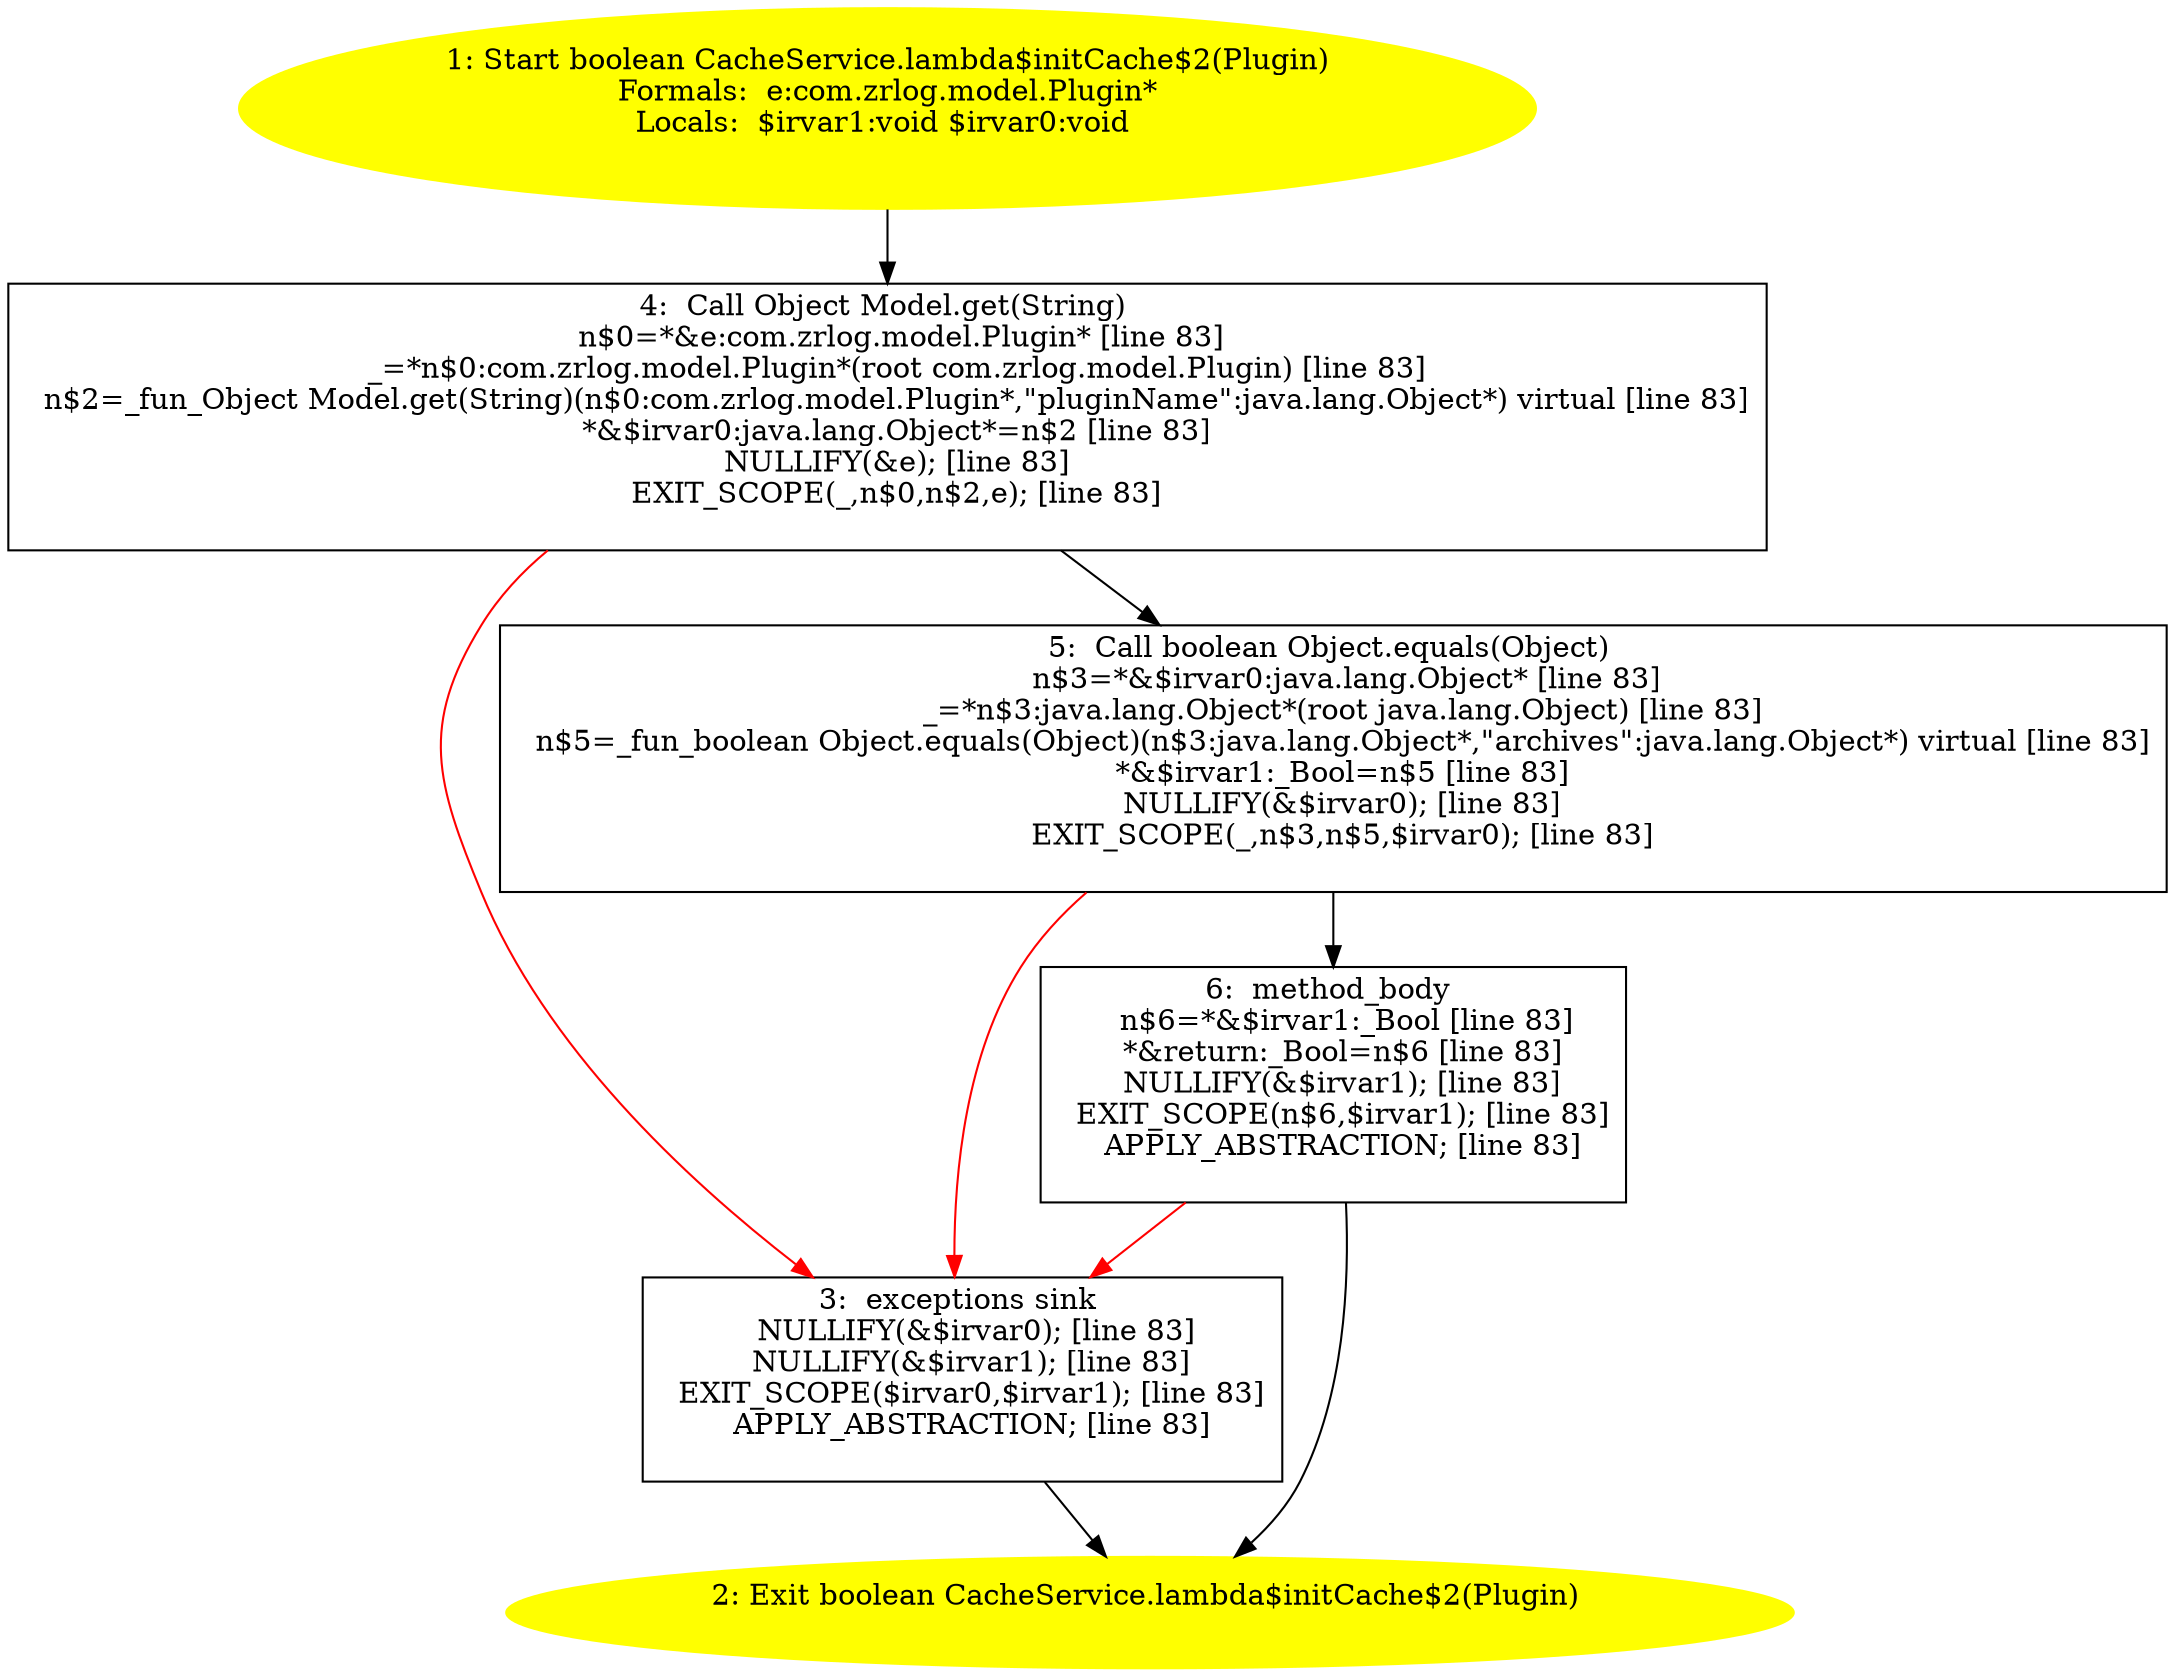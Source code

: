 /* @generated */
digraph cfg {
"com.zrlog.web.cache.CacheService.lambda$initCache$2(com.zrlog.model.Plugin):boolean.16687778b9abd3f92515f29628c5bf74_1" [label="1: Start boolean CacheService.lambda$initCache$2(Plugin)\nFormals:  e:com.zrlog.model.Plugin*\nLocals:  $irvar1:void $irvar0:void \n  " color=yellow style=filled]
	

	 "com.zrlog.web.cache.CacheService.lambda$initCache$2(com.zrlog.model.Plugin):boolean.16687778b9abd3f92515f29628c5bf74_1" -> "com.zrlog.web.cache.CacheService.lambda$initCache$2(com.zrlog.model.Plugin):boolean.16687778b9abd3f92515f29628c5bf74_4" ;
"com.zrlog.web.cache.CacheService.lambda$initCache$2(com.zrlog.model.Plugin):boolean.16687778b9abd3f92515f29628c5bf74_2" [label="2: Exit boolean CacheService.lambda$initCache$2(Plugin) \n  " color=yellow style=filled]
	

"com.zrlog.web.cache.CacheService.lambda$initCache$2(com.zrlog.model.Plugin):boolean.16687778b9abd3f92515f29628c5bf74_3" [label="3:  exceptions sink \n   NULLIFY(&$irvar0); [line 83]\n  NULLIFY(&$irvar1); [line 83]\n  EXIT_SCOPE($irvar0,$irvar1); [line 83]\n  APPLY_ABSTRACTION; [line 83]\n " shape="box"]
	

	 "com.zrlog.web.cache.CacheService.lambda$initCache$2(com.zrlog.model.Plugin):boolean.16687778b9abd3f92515f29628c5bf74_3" -> "com.zrlog.web.cache.CacheService.lambda$initCache$2(com.zrlog.model.Plugin):boolean.16687778b9abd3f92515f29628c5bf74_2" ;
"com.zrlog.web.cache.CacheService.lambda$initCache$2(com.zrlog.model.Plugin):boolean.16687778b9abd3f92515f29628c5bf74_4" [label="4:  Call Object Model.get(String) \n   n$0=*&e:com.zrlog.model.Plugin* [line 83]\n  _=*n$0:com.zrlog.model.Plugin*(root com.zrlog.model.Plugin) [line 83]\n  n$2=_fun_Object Model.get(String)(n$0:com.zrlog.model.Plugin*,\"pluginName\":java.lang.Object*) virtual [line 83]\n  *&$irvar0:java.lang.Object*=n$2 [line 83]\n  NULLIFY(&e); [line 83]\n  EXIT_SCOPE(_,n$0,n$2,e); [line 83]\n " shape="box"]
	

	 "com.zrlog.web.cache.CacheService.lambda$initCache$2(com.zrlog.model.Plugin):boolean.16687778b9abd3f92515f29628c5bf74_4" -> "com.zrlog.web.cache.CacheService.lambda$initCache$2(com.zrlog.model.Plugin):boolean.16687778b9abd3f92515f29628c5bf74_5" ;
	 "com.zrlog.web.cache.CacheService.lambda$initCache$2(com.zrlog.model.Plugin):boolean.16687778b9abd3f92515f29628c5bf74_4" -> "com.zrlog.web.cache.CacheService.lambda$initCache$2(com.zrlog.model.Plugin):boolean.16687778b9abd3f92515f29628c5bf74_3" [color="red" ];
"com.zrlog.web.cache.CacheService.lambda$initCache$2(com.zrlog.model.Plugin):boolean.16687778b9abd3f92515f29628c5bf74_5" [label="5:  Call boolean Object.equals(Object) \n   n$3=*&$irvar0:java.lang.Object* [line 83]\n  _=*n$3:java.lang.Object*(root java.lang.Object) [line 83]\n  n$5=_fun_boolean Object.equals(Object)(n$3:java.lang.Object*,\"archives\":java.lang.Object*) virtual [line 83]\n  *&$irvar1:_Bool=n$5 [line 83]\n  NULLIFY(&$irvar0); [line 83]\n  EXIT_SCOPE(_,n$3,n$5,$irvar0); [line 83]\n " shape="box"]
	

	 "com.zrlog.web.cache.CacheService.lambda$initCache$2(com.zrlog.model.Plugin):boolean.16687778b9abd3f92515f29628c5bf74_5" -> "com.zrlog.web.cache.CacheService.lambda$initCache$2(com.zrlog.model.Plugin):boolean.16687778b9abd3f92515f29628c5bf74_6" ;
	 "com.zrlog.web.cache.CacheService.lambda$initCache$2(com.zrlog.model.Plugin):boolean.16687778b9abd3f92515f29628c5bf74_5" -> "com.zrlog.web.cache.CacheService.lambda$initCache$2(com.zrlog.model.Plugin):boolean.16687778b9abd3f92515f29628c5bf74_3" [color="red" ];
"com.zrlog.web.cache.CacheService.lambda$initCache$2(com.zrlog.model.Plugin):boolean.16687778b9abd3f92515f29628c5bf74_6" [label="6:  method_body \n   n$6=*&$irvar1:_Bool [line 83]\n  *&return:_Bool=n$6 [line 83]\n  NULLIFY(&$irvar1); [line 83]\n  EXIT_SCOPE(n$6,$irvar1); [line 83]\n  APPLY_ABSTRACTION; [line 83]\n " shape="box"]
	

	 "com.zrlog.web.cache.CacheService.lambda$initCache$2(com.zrlog.model.Plugin):boolean.16687778b9abd3f92515f29628c5bf74_6" -> "com.zrlog.web.cache.CacheService.lambda$initCache$2(com.zrlog.model.Plugin):boolean.16687778b9abd3f92515f29628c5bf74_2" ;
	 "com.zrlog.web.cache.CacheService.lambda$initCache$2(com.zrlog.model.Plugin):boolean.16687778b9abd3f92515f29628c5bf74_6" -> "com.zrlog.web.cache.CacheService.lambda$initCache$2(com.zrlog.model.Plugin):boolean.16687778b9abd3f92515f29628c5bf74_3" [color="red" ];
}
